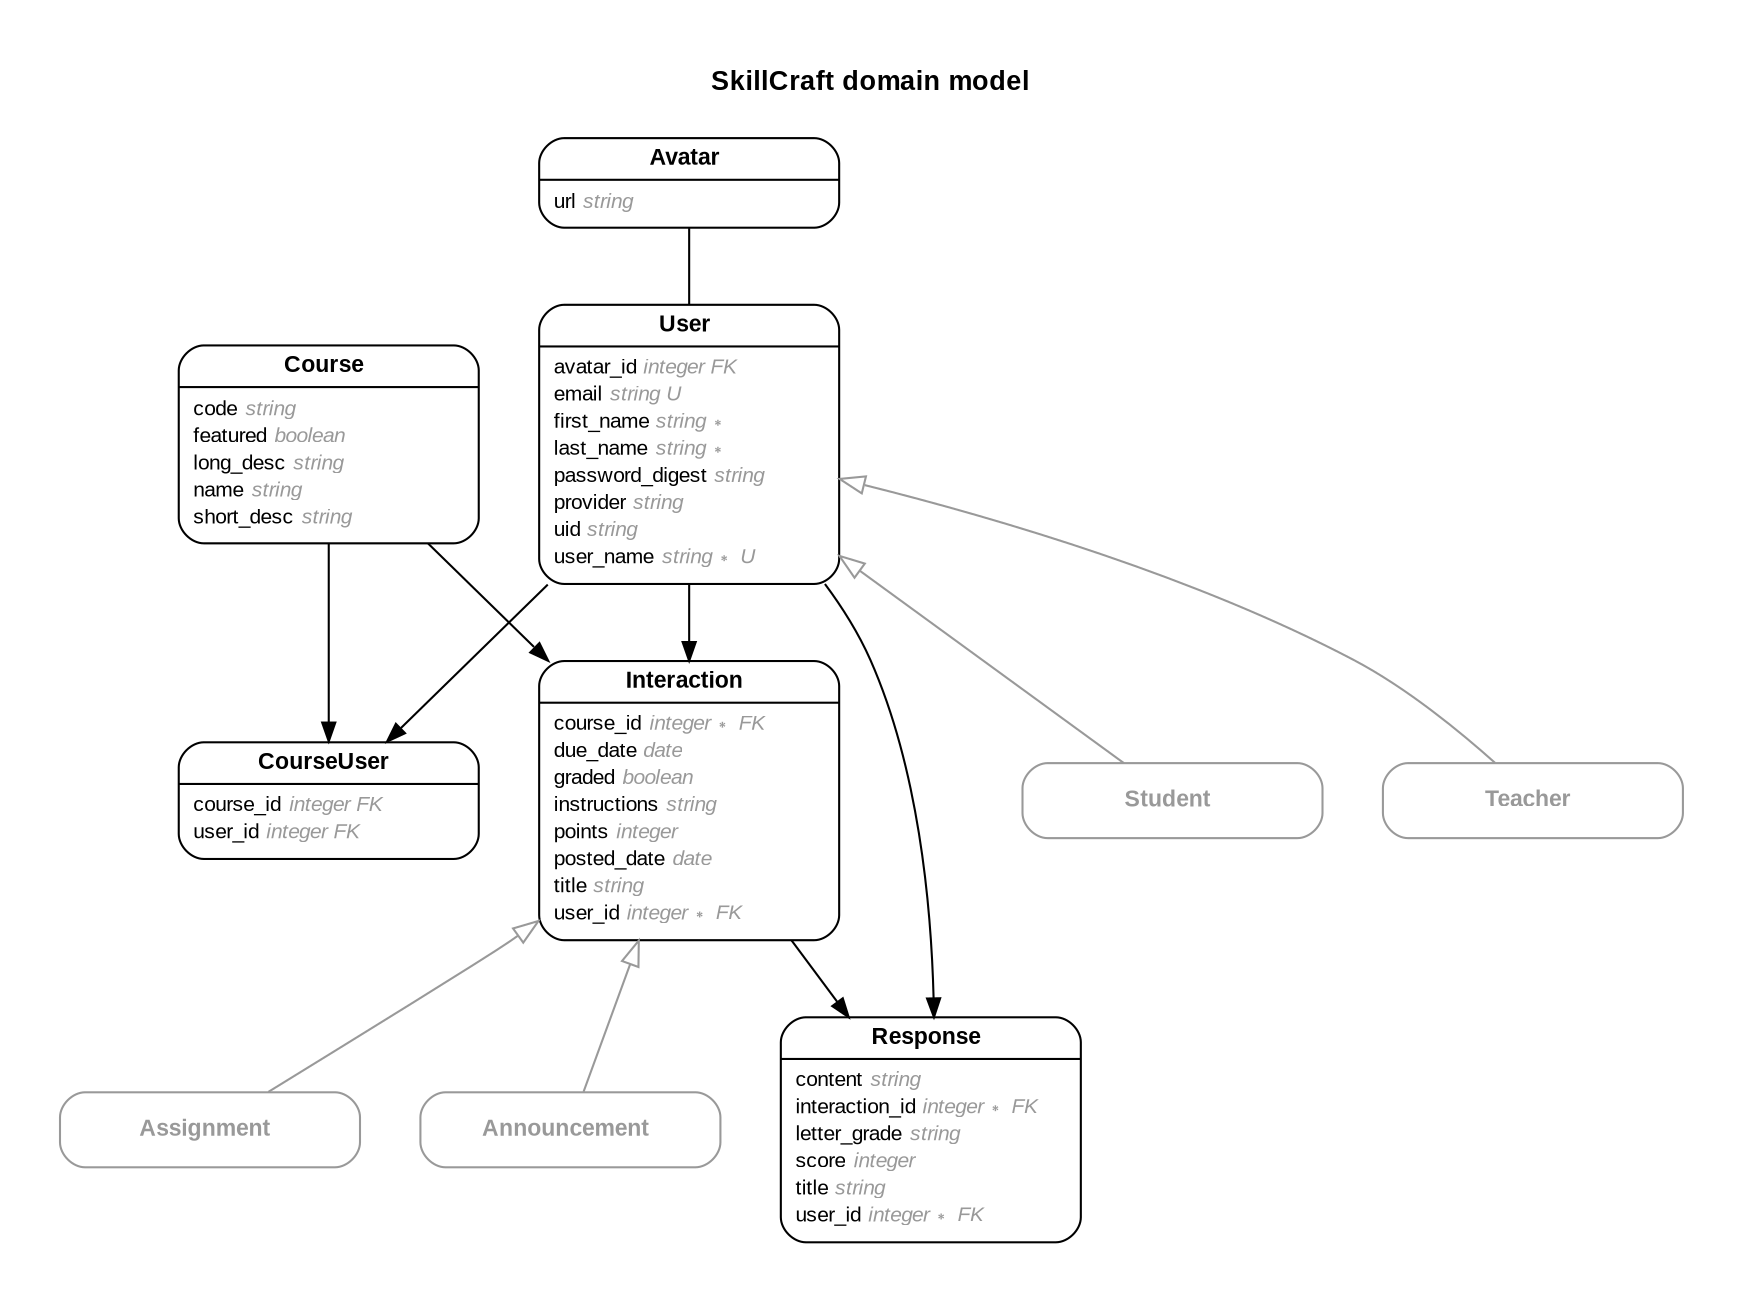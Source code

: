 digraph SkillCraft {
rankdir = "LR";
ranksep = "0.5";
nodesep = "0.4";
pad = "0.4,0.4";
margin = "0,0";
concentrate = "true";
labelloc = "t";
fontsize = "13";
fontname = "Arial Bold";
splines = "spline";
node[ shape  =  "Mrecord" , fontsize  =  "10" , fontname  =  "Arial" , margin  =  "0.07,0.05" , penwidth  =  "1.0"];
edge[ fontname  =  "Arial" , fontsize  =  "7" , dir  =  "both" , arrowsize  =  "0.9" , penwidth  =  "1.0" , labelangle  =  "32" , labeldistance  =  "1.8"];
rankdir = "TB";
label = "SkillCraft domain model\n\n";
m_Announcement [color = "grey60", fontcolor = "grey60", label = <{<table border="0" align="center" cellspacing="0.5" cellpadding="0" width="134">
  <tr><td align="center" valign="bottom" width="130"><font face="Arial Bold" point-size="11">Announcement</font></td></tr>
</table>
}>];
m_Assignment [color = "grey60", fontcolor = "grey60", label = <{<table border="0" align="center" cellspacing="0.5" cellpadding="0" width="134">
  <tr><td align="center" valign="bottom" width="130"><font face="Arial Bold" point-size="11">Assignment</font></td></tr>
</table>
}>];
m_Avatar [label = <{<table border="0" align="center" cellspacing="0.5" cellpadding="0" width="134">
  <tr><td align="center" valign="bottom" width="130"><font face="Arial Bold" point-size="11">Avatar</font></td></tr>
</table>
|
<table border="0" align="left" cellspacing="2" cellpadding="0" width="134">
  <tr><td align="left" width="130" port="url">url <font face="Arial Italic" color="grey60">string</font></td></tr>
</table>
}>];
m_Course [label = <{<table border="0" align="center" cellspacing="0.5" cellpadding="0" width="134">
  <tr><td align="center" valign="bottom" width="130"><font face="Arial Bold" point-size="11">Course</font></td></tr>
</table>
|
<table border="0" align="left" cellspacing="2" cellpadding="0" width="134">
  <tr><td align="left" width="130" port="code">code <font face="Arial Italic" color="grey60">string</font></td></tr>
  <tr><td align="left" width="130" port="featured">featured <font face="Arial Italic" color="grey60">boolean</font></td></tr>
  <tr><td align="left" width="130" port="long_desc">long_desc <font face="Arial Italic" color="grey60">string</font></td></tr>
  <tr><td align="left" width="130" port="name">name <font face="Arial Italic" color="grey60">string</font></td></tr>
  <tr><td align="left" width="130" port="short_desc">short_desc <font face="Arial Italic" color="grey60">string</font></td></tr>
</table>
}>];
m_CourseUser [label = <{<table border="0" align="center" cellspacing="0.5" cellpadding="0" width="134">
  <tr><td align="center" valign="bottom" width="130"><font face="Arial Bold" point-size="11">CourseUser</font></td></tr>
</table>
|
<table border="0" align="left" cellspacing="2" cellpadding="0" width="134">
  <tr><td align="left" width="130" port="course_id">course_id <font face="Arial Italic" color="grey60">integer FK</font></td></tr>
  <tr><td align="left" width="130" port="user_id">user_id <font face="Arial Italic" color="grey60">integer FK</font></td></tr>
</table>
}>];
m_Interaction [label = <{<table border="0" align="center" cellspacing="0.5" cellpadding="0" width="134">
  <tr><td align="center" valign="bottom" width="130"><font face="Arial Bold" point-size="11">Interaction</font></td></tr>
</table>
|
<table border="0" align="left" cellspacing="2" cellpadding="0" width="134">
  <tr><td align="left" width="130" port="course_id">course_id <font face="Arial Italic" color="grey60">integer ∗ FK</font></td></tr>
  <tr><td align="left" width="130" port="due_date">due_date <font face="Arial Italic" color="grey60">date</font></td></tr>
  <tr><td align="left" width="130" port="graded">graded <font face="Arial Italic" color="grey60">boolean</font></td></tr>
  <tr><td align="left" width="130" port="instructions">instructions <font face="Arial Italic" color="grey60">string</font></td></tr>
  <tr><td align="left" width="130" port="points">points <font face="Arial Italic" color="grey60">integer</font></td></tr>
  <tr><td align="left" width="130" port="posted_date">posted_date <font face="Arial Italic" color="grey60">date</font></td></tr>
  <tr><td align="left" width="130" port="title">title <font face="Arial Italic" color="grey60">string</font></td></tr>
  <tr><td align="left" width="130" port="user_id">user_id <font face="Arial Italic" color="grey60">integer ∗ FK</font></td></tr>
</table>
}>];
m_Response [label = <{<table border="0" align="center" cellspacing="0.5" cellpadding="0" width="134">
  <tr><td align="center" valign="bottom" width="130"><font face="Arial Bold" point-size="11">Response</font></td></tr>
</table>
|
<table border="0" align="left" cellspacing="2" cellpadding="0" width="134">
  <tr><td align="left" width="130" port="content">content <font face="Arial Italic" color="grey60">string</font></td></tr>
  <tr><td align="left" width="130" port="interaction_id">interaction_id <font face="Arial Italic" color="grey60">integer ∗ FK</font></td></tr>
  <tr><td align="left" width="130" port="letter_grade">letter_grade <font face="Arial Italic" color="grey60">string</font></td></tr>
  <tr><td align="left" width="130" port="score">score <font face="Arial Italic" color="grey60">integer</font></td></tr>
  <tr><td align="left" width="130" port="title">title <font face="Arial Italic" color="grey60">string</font></td></tr>
  <tr><td align="left" width="130" port="user_id">user_id <font face="Arial Italic" color="grey60">integer ∗ FK</font></td></tr>
</table>
}>];
m_Student [color = "grey60", fontcolor = "grey60", label = <{<table border="0" align="center" cellspacing="0.5" cellpadding="0" width="134">
  <tr><td align="center" valign="bottom" width="130"><font face="Arial Bold" point-size="11">Student</font></td></tr>
</table>
}>];
m_Teacher [color = "grey60", fontcolor = "grey60", label = <{<table border="0" align="center" cellspacing="0.5" cellpadding="0" width="134">
  <tr><td align="center" valign="bottom" width="130"><font face="Arial Bold" point-size="11">Teacher</font></td></tr>
</table>
}>];
m_User [label = <{<table border="0" align="center" cellspacing="0.5" cellpadding="0" width="134">
  <tr><td align="center" valign="bottom" width="130"><font face="Arial Bold" point-size="11">User</font></td></tr>
</table>
|
<table border="0" align="left" cellspacing="2" cellpadding="0" width="134">
  <tr><td align="left" width="130" port="avatar_id">avatar_id <font face="Arial Italic" color="grey60">integer FK</font></td></tr>
  <tr><td align="left" width="130" port="email">email <font face="Arial Italic" color="grey60">string U</font></td></tr>
  <tr><td align="left" width="130" port="first_name">first_name <font face="Arial Italic" color="grey60">string ∗</font></td></tr>
  <tr><td align="left" width="130" port="last_name">last_name <font face="Arial Italic" color="grey60">string ∗</font></td></tr>
  <tr><td align="left" width="130" port="password_digest">password_digest <font face="Arial Italic" color="grey60">string</font></td></tr>
  <tr><td align="left" width="130" port="provider">provider <font face="Arial Italic" color="grey60">string</font></td></tr>
  <tr><td align="left" width="130" port="uid">uid <font face="Arial Italic" color="grey60">string</font></td></tr>
  <tr><td align="left" width="130" port="user_name">user_name <font face="Arial Italic" color="grey60">string ∗ U</font></td></tr>
</table>
}>];
  m_Interaction -> m_Announcement [color = "grey60", arrowtail = "onormal", arrowhead = "none", arrowsize = "1.2"];
  m_Interaction -> m_Assignment [color = "grey60", arrowtail = "onormal", arrowhead = "none", arrowsize = "1.2"];
  m_User -> m_Student [color = "grey60", arrowtail = "onormal", arrowhead = "none", arrowsize = "1.2"];
  m_User -> m_Teacher [color = "grey60", arrowtail = "onormal", arrowhead = "none", arrowsize = "1.2"];
  m_User -> m_Response [arrowhead = "normal", arrowtail = "none", weight = "4"];
  m_User -> m_Interaction [arrowhead = "normal", arrowtail = "none", weight = "6"];
  m_User -> m_CourseUser [arrowhead = "normal", arrowtail = "none", weight = "4"];
  m_Avatar -> m_User [arrowhead = "none", arrowtail = "none", weight = "4"];
  m_Course -> m_Interaction [arrowhead = "normal", arrowtail = "none", weight = "4"];
  m_Interaction -> m_Response [arrowhead = "normal", arrowtail = "none", weight = "4"];
  m_Course -> m_CourseUser [arrowhead = "normal", arrowtail = "none", weight = "2"];
}
